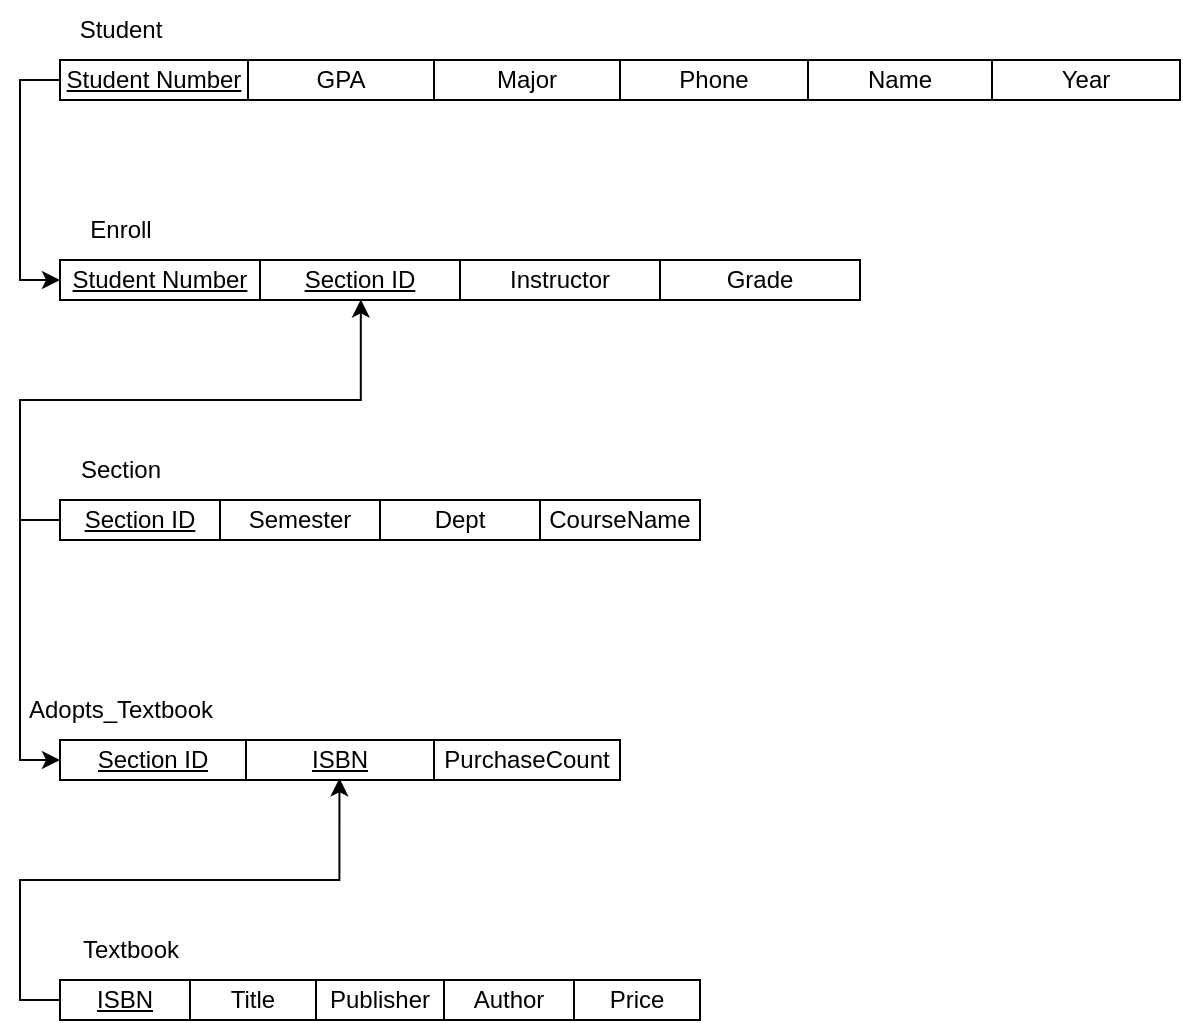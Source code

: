 <mxfile version="20.4.0" type="github">
  <diagram id="R2lEEEUBdFMjLlhIrx00" name="Page-1">
    <mxGraphModel dx="1955" dy="934" grid="1" gridSize="10" guides="1" tooltips="1" connect="1" arrows="1" fold="1" page="1" pageScale="1" pageWidth="1169" pageHeight="827" math="0" shadow="0" extFonts="Permanent Marker^https://fonts.googleapis.com/css?family=Permanent+Marker">
      <root>
        <mxCell id="0" />
        <mxCell id="1" parent="0" />
        <mxCell id="-huzaxt_7ycrazDIINbH-14" value="" style="shape=table;html=1;whiteSpace=wrap;startSize=0;container=1;collapsible=0;childLayout=tableLayout;" vertex="1" parent="1">
          <mxGeometry x="40" y="140" width="560" height="20" as="geometry" />
        </mxCell>
        <mxCell id="-huzaxt_7ycrazDIINbH-15" value="" style="shape=tableRow;horizontal=0;startSize=0;swimlaneHead=0;swimlaneBody=0;top=0;left=0;bottom=0;right=0;collapsible=0;dropTarget=0;fillColor=none;points=[[0,0.5],[1,0.5]];portConstraint=eastwest;" vertex="1" parent="-huzaxt_7ycrazDIINbH-14">
          <mxGeometry width="560" height="20" as="geometry" />
        </mxCell>
        <mxCell id="-huzaxt_7ycrazDIINbH-31" value="&lt;u&gt;Student Number&lt;/u&gt;" style="shape=partialRectangle;html=1;whiteSpace=wrap;connectable=0;fillColor=none;top=0;left=0;bottom=0;right=0;overflow=hidden;" vertex="1" parent="-huzaxt_7ycrazDIINbH-15">
          <mxGeometry width="94" height="20" as="geometry">
            <mxRectangle width="94" height="20" as="alternateBounds" />
          </mxGeometry>
        </mxCell>
        <mxCell id="-huzaxt_7ycrazDIINbH-16" value="GPA" style="shape=partialRectangle;html=1;whiteSpace=wrap;connectable=0;fillColor=none;top=0;left=0;bottom=0;right=0;overflow=hidden;" vertex="1" parent="-huzaxt_7ycrazDIINbH-15">
          <mxGeometry x="94" width="93" height="20" as="geometry">
            <mxRectangle width="93" height="20" as="alternateBounds" />
          </mxGeometry>
        </mxCell>
        <mxCell id="-huzaxt_7ycrazDIINbH-32" value="Major" style="shape=partialRectangle;html=1;whiteSpace=wrap;connectable=0;fillColor=none;top=0;left=0;bottom=0;right=0;overflow=hidden;" vertex="1" parent="-huzaxt_7ycrazDIINbH-15">
          <mxGeometry x="187" width="93" height="20" as="geometry">
            <mxRectangle width="93" height="20" as="alternateBounds" />
          </mxGeometry>
        </mxCell>
        <mxCell id="-huzaxt_7ycrazDIINbH-33" value="Phone" style="shape=partialRectangle;html=1;whiteSpace=wrap;connectable=0;fillColor=none;top=0;left=0;bottom=0;right=0;overflow=hidden;" vertex="1" parent="-huzaxt_7ycrazDIINbH-15">
          <mxGeometry x="280" width="94" height="20" as="geometry">
            <mxRectangle width="94" height="20" as="alternateBounds" />
          </mxGeometry>
        </mxCell>
        <mxCell id="-huzaxt_7ycrazDIINbH-17" value="Name" style="shape=partialRectangle;html=1;whiteSpace=wrap;connectable=0;fillColor=none;top=0;left=0;bottom=0;right=0;overflow=hidden;" vertex="1" parent="-huzaxt_7ycrazDIINbH-15">
          <mxGeometry x="374" width="92" height="20" as="geometry">
            <mxRectangle width="92" height="20" as="alternateBounds" />
          </mxGeometry>
        </mxCell>
        <mxCell id="-huzaxt_7ycrazDIINbH-18" value="Year" style="shape=partialRectangle;html=1;whiteSpace=wrap;connectable=0;fillColor=none;top=0;left=0;bottom=0;right=0;overflow=hidden;" vertex="1" parent="-huzaxt_7ycrazDIINbH-15">
          <mxGeometry x="466" width="94" height="20" as="geometry">
            <mxRectangle width="94" height="20" as="alternateBounds" />
          </mxGeometry>
        </mxCell>
        <mxCell id="-huzaxt_7ycrazDIINbH-34" value="Student" style="text;html=1;align=center;verticalAlign=middle;resizable=0;points=[];autosize=1;strokeColor=none;fillColor=none;" vertex="1" parent="1">
          <mxGeometry x="40" y="110" width="60" height="30" as="geometry" />
        </mxCell>
        <mxCell id="-huzaxt_7ycrazDIINbH-35" value="" style="shape=table;html=1;whiteSpace=wrap;startSize=0;container=1;collapsible=0;childLayout=tableLayout;" vertex="1" parent="1">
          <mxGeometry x="40" y="360" width="320" height="20" as="geometry" />
        </mxCell>
        <mxCell id="-huzaxt_7ycrazDIINbH-36" value="" style="shape=tableRow;horizontal=0;startSize=0;swimlaneHead=0;swimlaneBody=0;top=0;left=0;bottom=0;right=0;collapsible=0;dropTarget=0;fillColor=none;points=[[0,0.5],[1,0.5]];portConstraint=eastwest;" vertex="1" parent="-huzaxt_7ycrazDIINbH-35">
          <mxGeometry width="320" height="20" as="geometry" />
        </mxCell>
        <mxCell id="-huzaxt_7ycrazDIINbH-37" value="&lt;u&gt;Section ID&lt;/u&gt;" style="shape=partialRectangle;html=1;whiteSpace=wrap;connectable=0;fillColor=none;top=0;left=0;bottom=0;right=0;overflow=hidden;" vertex="1" parent="-huzaxt_7ycrazDIINbH-36">
          <mxGeometry width="80" height="20" as="geometry">
            <mxRectangle width="80" height="20" as="alternateBounds" />
          </mxGeometry>
        </mxCell>
        <mxCell id="-huzaxt_7ycrazDIINbH-38" value="Semester" style="shape=partialRectangle;html=1;whiteSpace=wrap;connectable=0;fillColor=none;top=0;left=0;bottom=0;right=0;overflow=hidden;" vertex="1" parent="-huzaxt_7ycrazDIINbH-36">
          <mxGeometry x="80" width="80" height="20" as="geometry">
            <mxRectangle width="80" height="20" as="alternateBounds" />
          </mxGeometry>
        </mxCell>
        <mxCell id="-huzaxt_7ycrazDIINbH-39" value="Dept" style="shape=partialRectangle;html=1;whiteSpace=wrap;connectable=0;fillColor=none;top=0;left=0;bottom=0;right=0;overflow=hidden;" vertex="1" parent="-huzaxt_7ycrazDIINbH-36">
          <mxGeometry x="160" width="80" height="20" as="geometry">
            <mxRectangle width="80" height="20" as="alternateBounds" />
          </mxGeometry>
        </mxCell>
        <mxCell id="-huzaxt_7ycrazDIINbH-40" value="CourseName" style="shape=partialRectangle;html=1;whiteSpace=wrap;connectable=0;fillColor=none;top=0;left=0;bottom=0;right=0;overflow=hidden;" vertex="1" parent="-huzaxt_7ycrazDIINbH-36">
          <mxGeometry x="240" width="80" height="20" as="geometry">
            <mxRectangle width="80" height="20" as="alternateBounds" />
          </mxGeometry>
        </mxCell>
        <mxCell id="-huzaxt_7ycrazDIINbH-43" value="Section" style="text;html=1;align=center;verticalAlign=middle;resizable=0;points=[];autosize=1;strokeColor=none;fillColor=none;" vertex="1" parent="1">
          <mxGeometry x="40" y="330" width="60" height="30" as="geometry" />
        </mxCell>
        <mxCell id="-huzaxt_7ycrazDIINbH-44" value="" style="shape=table;html=1;whiteSpace=wrap;startSize=0;container=1;collapsible=0;childLayout=tableLayout;" vertex="1" parent="1">
          <mxGeometry x="40" y="600" width="320" height="20" as="geometry" />
        </mxCell>
        <mxCell id="-huzaxt_7ycrazDIINbH-45" value="" style="shape=tableRow;horizontal=0;startSize=0;swimlaneHead=0;swimlaneBody=0;top=0;left=0;bottom=0;right=0;collapsible=0;dropTarget=0;fillColor=none;points=[[0,0.5],[1,0.5]];portConstraint=eastwest;" vertex="1" parent="-huzaxt_7ycrazDIINbH-44">
          <mxGeometry width="320" height="20" as="geometry" />
        </mxCell>
        <mxCell id="-huzaxt_7ycrazDIINbH-46" value="&lt;u&gt;ISBN&lt;/u&gt;" style="shape=partialRectangle;html=1;whiteSpace=wrap;connectable=0;fillColor=none;top=0;left=0;bottom=0;right=0;overflow=hidden;" vertex="1" parent="-huzaxt_7ycrazDIINbH-45">
          <mxGeometry width="65" height="20" as="geometry">
            <mxRectangle width="65" height="20" as="alternateBounds" />
          </mxGeometry>
        </mxCell>
        <mxCell id="-huzaxt_7ycrazDIINbH-47" value="Title" style="shape=partialRectangle;html=1;whiteSpace=wrap;connectable=0;fillColor=none;top=0;left=0;bottom=0;right=0;overflow=hidden;" vertex="1" parent="-huzaxt_7ycrazDIINbH-45">
          <mxGeometry x="65" width="63" height="20" as="geometry">
            <mxRectangle width="63" height="20" as="alternateBounds" />
          </mxGeometry>
        </mxCell>
        <mxCell id="-huzaxt_7ycrazDIINbH-48" value="Publisher" style="shape=partialRectangle;html=1;whiteSpace=wrap;connectable=0;fillColor=none;top=0;left=0;bottom=0;right=0;overflow=hidden;" vertex="1" parent="-huzaxt_7ycrazDIINbH-45">
          <mxGeometry x="128" width="64" height="20" as="geometry">
            <mxRectangle width="64" height="20" as="alternateBounds" />
          </mxGeometry>
        </mxCell>
        <mxCell id="-huzaxt_7ycrazDIINbH-49" value="Author" style="shape=partialRectangle;html=1;whiteSpace=wrap;connectable=0;fillColor=none;top=0;left=0;bottom=0;right=0;overflow=hidden;" vertex="1" parent="-huzaxt_7ycrazDIINbH-45">
          <mxGeometry x="192" width="65" height="20" as="geometry">
            <mxRectangle width="65" height="20" as="alternateBounds" />
          </mxGeometry>
        </mxCell>
        <mxCell id="-huzaxt_7ycrazDIINbH-50" value="Price" style="shape=partialRectangle;html=1;whiteSpace=wrap;connectable=0;fillColor=none;top=0;left=0;bottom=0;right=0;overflow=hidden;" vertex="1" parent="-huzaxt_7ycrazDIINbH-45">
          <mxGeometry x="257" width="63" height="20" as="geometry">
            <mxRectangle width="63" height="20" as="alternateBounds" />
          </mxGeometry>
        </mxCell>
        <mxCell id="-huzaxt_7ycrazDIINbH-52" value="Textbook" style="text;html=1;align=center;verticalAlign=middle;resizable=0;points=[];autosize=1;strokeColor=none;fillColor=none;" vertex="1" parent="1">
          <mxGeometry x="40" y="570" width="70" height="30" as="geometry" />
        </mxCell>
        <mxCell id="-huzaxt_7ycrazDIINbH-53" value="" style="shape=table;html=1;whiteSpace=wrap;startSize=0;container=1;collapsible=0;childLayout=tableLayout;" vertex="1" parent="1">
          <mxGeometry x="40" y="240" width="400" height="20" as="geometry" />
        </mxCell>
        <mxCell id="-huzaxt_7ycrazDIINbH-54" value="" style="shape=tableRow;horizontal=0;startSize=0;swimlaneHead=0;swimlaneBody=0;top=0;left=0;bottom=0;right=0;collapsible=0;dropTarget=0;fillColor=none;points=[[0,0.5],[1,0.5]];portConstraint=eastwest;" vertex="1" parent="-huzaxt_7ycrazDIINbH-53">
          <mxGeometry width="400" height="20" as="geometry" />
        </mxCell>
        <mxCell id="-huzaxt_7ycrazDIINbH-55" value="&lt;u&gt;Student Number&lt;/u&gt;" style="shape=partialRectangle;html=1;whiteSpace=wrap;connectable=0;fillColor=none;top=0;left=0;bottom=0;right=0;overflow=hidden;" vertex="1" parent="-huzaxt_7ycrazDIINbH-54">
          <mxGeometry width="100" height="20" as="geometry">
            <mxRectangle width="100" height="20" as="alternateBounds" />
          </mxGeometry>
        </mxCell>
        <mxCell id="-huzaxt_7ycrazDIINbH-56" value="&lt;u&gt;Section ID&lt;/u&gt;" style="shape=partialRectangle;html=1;whiteSpace=wrap;connectable=0;fillColor=none;top=0;left=0;bottom=0;right=0;overflow=hidden;" vertex="1" parent="-huzaxt_7ycrazDIINbH-54">
          <mxGeometry x="100" width="100" height="20" as="geometry">
            <mxRectangle width="100" height="20" as="alternateBounds" />
          </mxGeometry>
        </mxCell>
        <mxCell id="-huzaxt_7ycrazDIINbH-57" value="Instructor" style="shape=partialRectangle;html=1;whiteSpace=wrap;connectable=0;fillColor=none;top=0;left=0;bottom=0;right=0;overflow=hidden;" vertex="1" parent="-huzaxt_7ycrazDIINbH-54">
          <mxGeometry x="200" width="100" height="20" as="geometry">
            <mxRectangle width="100" height="20" as="alternateBounds" />
          </mxGeometry>
        </mxCell>
        <mxCell id="-huzaxt_7ycrazDIINbH-58" value="Grade" style="shape=partialRectangle;html=1;whiteSpace=wrap;connectable=0;fillColor=none;top=0;left=0;bottom=0;right=0;overflow=hidden;" vertex="1" parent="-huzaxt_7ycrazDIINbH-54">
          <mxGeometry x="300" width="100" height="20" as="geometry">
            <mxRectangle width="100" height="20" as="alternateBounds" />
          </mxGeometry>
        </mxCell>
        <mxCell id="-huzaxt_7ycrazDIINbH-59" value="Enroll" style="text;html=1;align=center;verticalAlign=middle;resizable=0;points=[];autosize=1;strokeColor=none;fillColor=none;" vertex="1" parent="1">
          <mxGeometry x="45" y="210" width="50" height="30" as="geometry" />
        </mxCell>
        <mxCell id="-huzaxt_7ycrazDIINbH-60" value="" style="shape=table;html=1;whiteSpace=wrap;startSize=0;container=1;collapsible=0;childLayout=tableLayout;" vertex="1" parent="1">
          <mxGeometry x="40" y="480" width="280" height="20" as="geometry" />
        </mxCell>
        <mxCell id="-huzaxt_7ycrazDIINbH-61" value="" style="shape=tableRow;horizontal=0;startSize=0;swimlaneHead=0;swimlaneBody=0;top=0;left=0;bottom=0;right=0;collapsible=0;dropTarget=0;fillColor=none;points=[[0,0.5],[1,0.5]];portConstraint=eastwest;" vertex="1" parent="-huzaxt_7ycrazDIINbH-60">
          <mxGeometry width="280" height="20" as="geometry" />
        </mxCell>
        <mxCell id="-huzaxt_7ycrazDIINbH-62" value="&lt;u&gt;Section ID&lt;/u&gt;" style="shape=partialRectangle;html=1;whiteSpace=wrap;connectable=0;fillColor=none;top=0;left=0;bottom=0;right=0;overflow=hidden;" vertex="1" parent="-huzaxt_7ycrazDIINbH-61">
          <mxGeometry width="93" height="20" as="geometry">
            <mxRectangle width="93" height="20" as="alternateBounds" />
          </mxGeometry>
        </mxCell>
        <mxCell id="-huzaxt_7ycrazDIINbH-63" value="&lt;u&gt;ISBN&lt;/u&gt;" style="shape=partialRectangle;html=1;whiteSpace=wrap;connectable=0;fillColor=none;top=0;left=0;bottom=0;right=0;overflow=hidden;" vertex="1" parent="-huzaxt_7ycrazDIINbH-61">
          <mxGeometry x="93" width="94" height="20" as="geometry">
            <mxRectangle width="94" height="20" as="alternateBounds" />
          </mxGeometry>
        </mxCell>
        <mxCell id="-huzaxt_7ycrazDIINbH-64" value="PurchaseCount" style="shape=partialRectangle;html=1;whiteSpace=wrap;connectable=0;fillColor=none;top=0;left=0;bottom=0;right=0;overflow=hidden;" vertex="1" parent="-huzaxt_7ycrazDIINbH-61">
          <mxGeometry x="187" width="93" height="20" as="geometry">
            <mxRectangle width="93" height="20" as="alternateBounds" />
          </mxGeometry>
        </mxCell>
        <mxCell id="-huzaxt_7ycrazDIINbH-66" value="Adopts_Textbook" style="text;html=1;align=center;verticalAlign=middle;resizable=0;points=[];autosize=1;strokeColor=none;fillColor=none;" vertex="1" parent="1">
          <mxGeometry x="10" y="450" width="120" height="30" as="geometry" />
        </mxCell>
        <mxCell id="-huzaxt_7ycrazDIINbH-67" style="edgeStyle=orthogonalEdgeStyle;rounded=0;orthogonalLoop=1;jettySize=auto;html=1;exitX=0;exitY=0.5;exitDx=0;exitDy=0;entryX=0;entryY=0.5;entryDx=0;entryDy=0;" edge="1" parent="1" source="-huzaxt_7ycrazDIINbH-15" target="-huzaxt_7ycrazDIINbH-54">
          <mxGeometry relative="1" as="geometry" />
        </mxCell>
        <mxCell id="-huzaxt_7ycrazDIINbH-68" style="edgeStyle=orthogonalEdgeStyle;rounded=0;orthogonalLoop=1;jettySize=auto;html=1;exitX=0;exitY=0.5;exitDx=0;exitDy=0;entryX=0.376;entryY=0.986;entryDx=0;entryDy=0;entryPerimeter=0;" edge="1" parent="1" source="-huzaxt_7ycrazDIINbH-36" target="-huzaxt_7ycrazDIINbH-54">
          <mxGeometry relative="1" as="geometry" />
        </mxCell>
        <mxCell id="-huzaxt_7ycrazDIINbH-69" style="edgeStyle=orthogonalEdgeStyle;rounded=0;orthogonalLoop=1;jettySize=auto;html=1;exitX=0;exitY=0.5;exitDx=0;exitDy=0;entryX=0;entryY=0.5;entryDx=0;entryDy=0;" edge="1" parent="1" source="-huzaxt_7ycrazDIINbH-36" target="-huzaxt_7ycrazDIINbH-61">
          <mxGeometry relative="1" as="geometry" />
        </mxCell>
        <mxCell id="-huzaxt_7ycrazDIINbH-70" style="edgeStyle=orthogonalEdgeStyle;rounded=0;orthogonalLoop=1;jettySize=auto;html=1;exitX=0;exitY=0.5;exitDx=0;exitDy=0;entryX=0.499;entryY=0.957;entryDx=0;entryDy=0;entryPerimeter=0;" edge="1" parent="1" source="-huzaxt_7ycrazDIINbH-45" target="-huzaxt_7ycrazDIINbH-61">
          <mxGeometry relative="1" as="geometry" />
        </mxCell>
      </root>
    </mxGraphModel>
  </diagram>
</mxfile>
